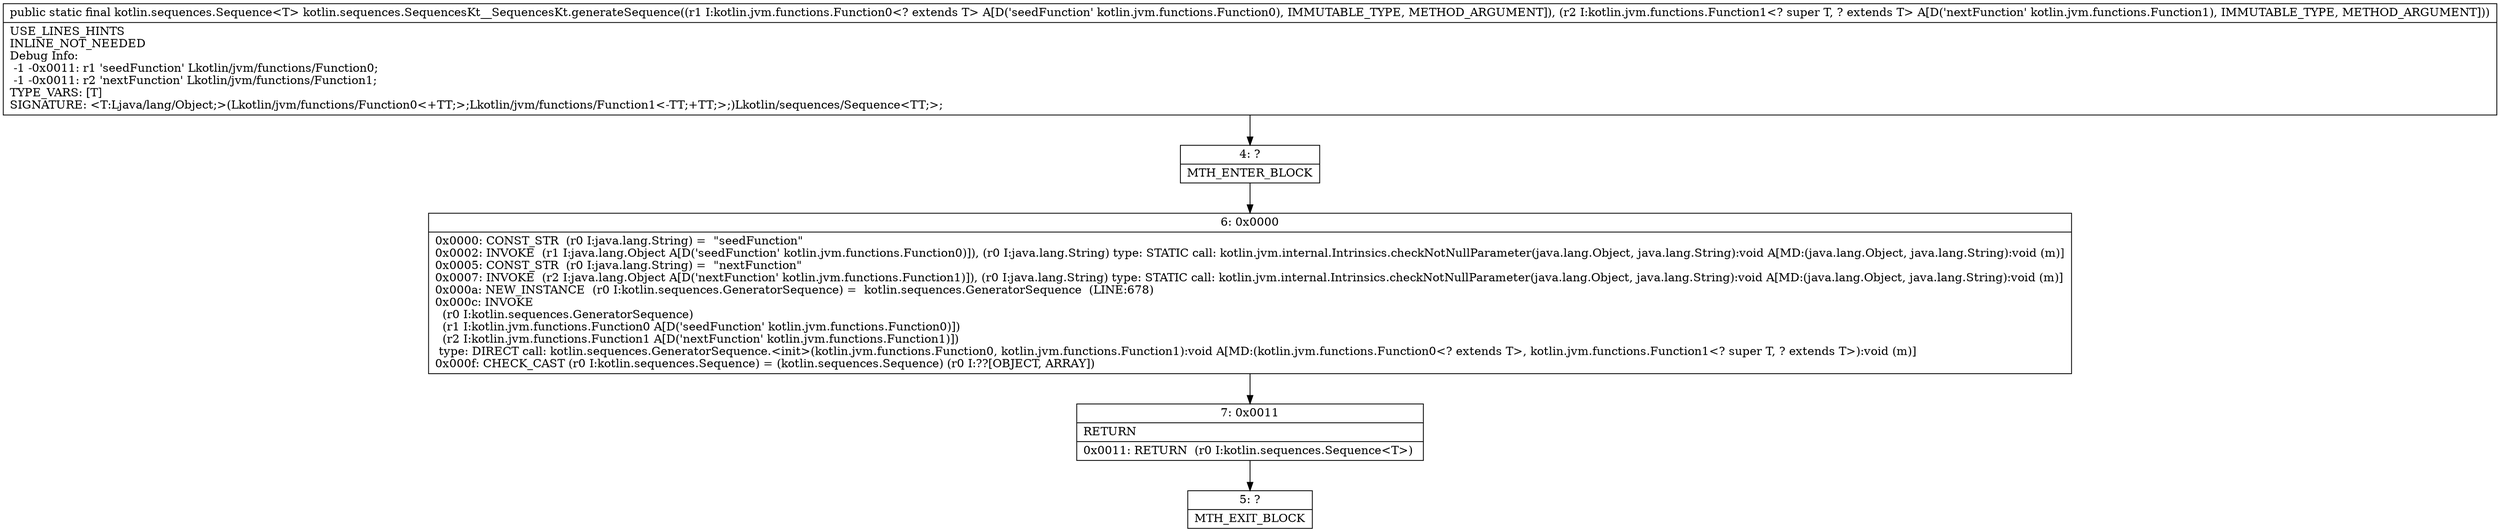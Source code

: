 digraph "CFG forkotlin.sequences.SequencesKt__SequencesKt.generateSequence(Lkotlin\/jvm\/functions\/Function0;Lkotlin\/jvm\/functions\/Function1;)Lkotlin\/sequences\/Sequence;" {
Node_4 [shape=record,label="{4\:\ ?|MTH_ENTER_BLOCK\l}"];
Node_6 [shape=record,label="{6\:\ 0x0000|0x0000: CONST_STR  (r0 I:java.lang.String) =  \"seedFunction\" \l0x0002: INVOKE  (r1 I:java.lang.Object A[D('seedFunction' kotlin.jvm.functions.Function0)]), (r0 I:java.lang.String) type: STATIC call: kotlin.jvm.internal.Intrinsics.checkNotNullParameter(java.lang.Object, java.lang.String):void A[MD:(java.lang.Object, java.lang.String):void (m)]\l0x0005: CONST_STR  (r0 I:java.lang.String) =  \"nextFunction\" \l0x0007: INVOKE  (r2 I:java.lang.Object A[D('nextFunction' kotlin.jvm.functions.Function1)]), (r0 I:java.lang.String) type: STATIC call: kotlin.jvm.internal.Intrinsics.checkNotNullParameter(java.lang.Object, java.lang.String):void A[MD:(java.lang.Object, java.lang.String):void (m)]\l0x000a: NEW_INSTANCE  (r0 I:kotlin.sequences.GeneratorSequence) =  kotlin.sequences.GeneratorSequence  (LINE:678)\l0x000c: INVOKE  \l  (r0 I:kotlin.sequences.GeneratorSequence)\l  (r1 I:kotlin.jvm.functions.Function0 A[D('seedFunction' kotlin.jvm.functions.Function0)])\l  (r2 I:kotlin.jvm.functions.Function1 A[D('nextFunction' kotlin.jvm.functions.Function1)])\l type: DIRECT call: kotlin.sequences.GeneratorSequence.\<init\>(kotlin.jvm.functions.Function0, kotlin.jvm.functions.Function1):void A[MD:(kotlin.jvm.functions.Function0\<? extends T\>, kotlin.jvm.functions.Function1\<? super T, ? extends T\>):void (m)]\l0x000f: CHECK_CAST (r0 I:kotlin.sequences.Sequence) = (kotlin.sequences.Sequence) (r0 I:??[OBJECT, ARRAY]) \l}"];
Node_7 [shape=record,label="{7\:\ 0x0011|RETURN\l|0x0011: RETURN  (r0 I:kotlin.sequences.Sequence\<T\>) \l}"];
Node_5 [shape=record,label="{5\:\ ?|MTH_EXIT_BLOCK\l}"];
MethodNode[shape=record,label="{public static final kotlin.sequences.Sequence\<T\> kotlin.sequences.SequencesKt__SequencesKt.generateSequence((r1 I:kotlin.jvm.functions.Function0\<? extends T\> A[D('seedFunction' kotlin.jvm.functions.Function0), IMMUTABLE_TYPE, METHOD_ARGUMENT]), (r2 I:kotlin.jvm.functions.Function1\<? super T, ? extends T\> A[D('nextFunction' kotlin.jvm.functions.Function1), IMMUTABLE_TYPE, METHOD_ARGUMENT]))  | USE_LINES_HINTS\lINLINE_NOT_NEEDED\lDebug Info:\l  \-1 \-0x0011: r1 'seedFunction' Lkotlin\/jvm\/functions\/Function0;\l  \-1 \-0x0011: r2 'nextFunction' Lkotlin\/jvm\/functions\/Function1;\lTYPE_VARS: [T]\lSIGNATURE: \<T:Ljava\/lang\/Object;\>(Lkotlin\/jvm\/functions\/Function0\<+TT;\>;Lkotlin\/jvm\/functions\/Function1\<\-TT;+TT;\>;)Lkotlin\/sequences\/Sequence\<TT;\>;\l}"];
MethodNode -> Node_4;Node_4 -> Node_6;
Node_6 -> Node_7;
Node_7 -> Node_5;
}

